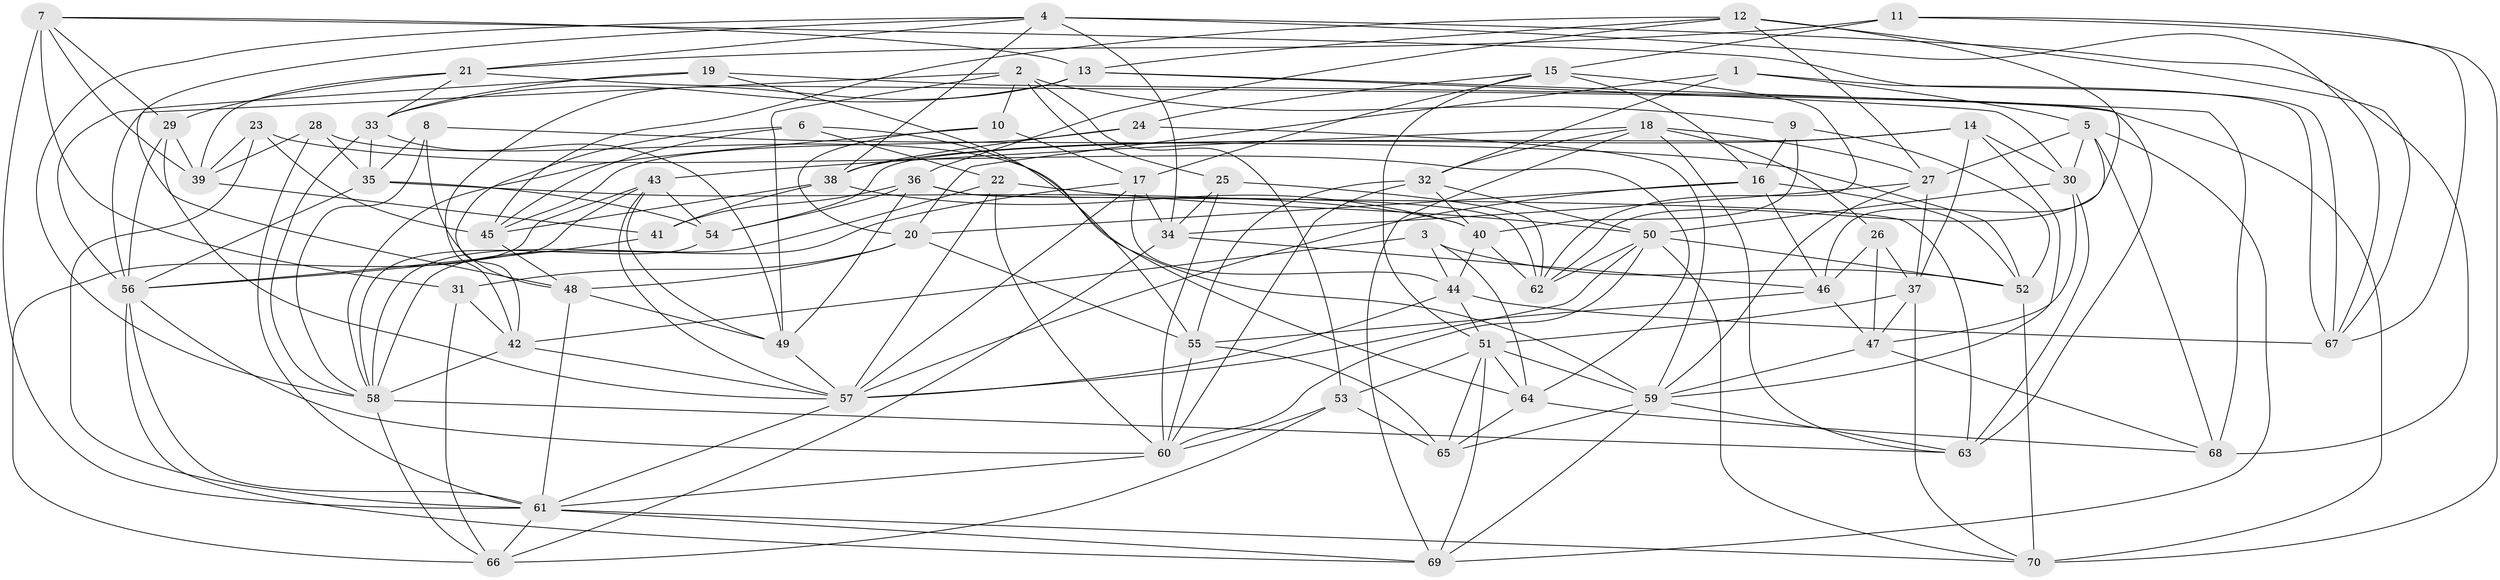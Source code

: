 // original degree distribution, {4: 1.0}
// Generated by graph-tools (version 1.1) at 2025/26/03/09/25 03:26:59]
// undirected, 70 vertices, 204 edges
graph export_dot {
graph [start="1"]
  node [color=gray90,style=filled];
  1;
  2;
  3;
  4;
  5;
  6;
  7;
  8;
  9;
  10;
  11;
  12;
  13;
  14;
  15;
  16;
  17;
  18;
  19;
  20;
  21;
  22;
  23;
  24;
  25;
  26;
  27;
  28;
  29;
  30;
  31;
  32;
  33;
  34;
  35;
  36;
  37;
  38;
  39;
  40;
  41;
  42;
  43;
  44;
  45;
  46;
  47;
  48;
  49;
  50;
  51;
  52;
  53;
  54;
  55;
  56;
  57;
  58;
  59;
  60;
  61;
  62;
  63;
  64;
  65;
  66;
  67;
  68;
  69;
  70;
  1 -- 5 [weight=1.0];
  1 -- 20 [weight=1.0];
  1 -- 32 [weight=1.0];
  1 -- 67 [weight=1.0];
  2 -- 9 [weight=1.0];
  2 -- 10 [weight=1.0];
  2 -- 25 [weight=1.0];
  2 -- 49 [weight=1.0];
  2 -- 53 [weight=1.0];
  2 -- 56 [weight=1.0];
  3 -- 42 [weight=1.0];
  3 -- 44 [weight=1.0];
  3 -- 52 [weight=1.0];
  3 -- 64 [weight=1.0];
  4 -- 21 [weight=1.0];
  4 -- 34 [weight=1.0];
  4 -- 38 [weight=1.0];
  4 -- 48 [weight=1.0];
  4 -- 58 [weight=1.0];
  4 -- 67 [weight=1.0];
  4 -- 68 [weight=2.0];
  5 -- 27 [weight=1.0];
  5 -- 30 [weight=1.0];
  5 -- 46 [weight=1.0];
  5 -- 68 [weight=1.0];
  5 -- 69 [weight=1.0];
  6 -- 22 [weight=1.0];
  6 -- 42 [weight=1.0];
  6 -- 45 [weight=1.0];
  6 -- 64 [weight=1.0];
  7 -- 13 [weight=1.0];
  7 -- 29 [weight=1.0];
  7 -- 31 [weight=1.0];
  7 -- 39 [weight=1.0];
  7 -- 61 [weight=1.0];
  7 -- 67 [weight=1.0];
  8 -- 35 [weight=1.0];
  8 -- 48 [weight=1.0];
  8 -- 52 [weight=1.0];
  8 -- 58 [weight=1.0];
  9 -- 16 [weight=1.0];
  9 -- 40 [weight=1.0];
  9 -- 52 [weight=1.0];
  10 -- 17 [weight=1.0];
  10 -- 20 [weight=1.0];
  10 -- 58 [weight=1.0];
  11 -- 15 [weight=1.0];
  11 -- 21 [weight=1.0];
  11 -- 67 [weight=1.0];
  11 -- 70 [weight=1.0];
  12 -- 13 [weight=1.0];
  12 -- 27 [weight=1.0];
  12 -- 36 [weight=1.0];
  12 -- 45 [weight=1.0];
  12 -- 62 [weight=1.0];
  12 -- 67 [weight=1.0];
  13 -- 30 [weight=1.0];
  13 -- 33 [weight=1.0];
  13 -- 42 [weight=1.0];
  13 -- 68 [weight=1.0];
  14 -- 30 [weight=1.0];
  14 -- 37 [weight=1.0];
  14 -- 38 [weight=1.0];
  14 -- 54 [weight=2.0];
  14 -- 59 [weight=1.0];
  15 -- 16 [weight=1.0];
  15 -- 17 [weight=1.0];
  15 -- 24 [weight=1.0];
  15 -- 51 [weight=1.0];
  15 -- 62 [weight=1.0];
  16 -- 20 [weight=1.0];
  16 -- 46 [weight=1.0];
  16 -- 52 [weight=1.0];
  16 -- 57 [weight=1.0];
  17 -- 34 [weight=1.0];
  17 -- 44 [weight=1.0];
  17 -- 57 [weight=1.0];
  17 -- 58 [weight=1.0];
  18 -- 26 [weight=1.0];
  18 -- 27 [weight=1.0];
  18 -- 32 [weight=1.0];
  18 -- 43 [weight=1.0];
  18 -- 63 [weight=1.0];
  18 -- 69 [weight=1.0];
  19 -- 33 [weight=1.0];
  19 -- 55 [weight=1.0];
  19 -- 56 [weight=1.0];
  19 -- 63 [weight=1.0];
  20 -- 31 [weight=1.0];
  20 -- 48 [weight=1.0];
  20 -- 55 [weight=1.0];
  21 -- 29 [weight=1.0];
  21 -- 33 [weight=1.0];
  21 -- 39 [weight=1.0];
  21 -- 70 [weight=1.0];
  22 -- 50 [weight=1.0];
  22 -- 57 [weight=1.0];
  22 -- 58 [weight=1.0];
  22 -- 60 [weight=2.0];
  23 -- 39 [weight=1.0];
  23 -- 45 [weight=1.0];
  23 -- 61 [weight=1.0];
  23 -- 64 [weight=1.0];
  24 -- 38 [weight=1.0];
  24 -- 45 [weight=1.0];
  24 -- 59 [weight=1.0];
  25 -- 34 [weight=1.0];
  25 -- 60 [weight=1.0];
  25 -- 62 [weight=1.0];
  26 -- 37 [weight=1.0];
  26 -- 46 [weight=1.0];
  26 -- 47 [weight=1.0];
  27 -- 34 [weight=1.0];
  27 -- 37 [weight=1.0];
  27 -- 59 [weight=1.0];
  28 -- 35 [weight=1.0];
  28 -- 39 [weight=1.0];
  28 -- 59 [weight=1.0];
  28 -- 61 [weight=1.0];
  29 -- 39 [weight=1.0];
  29 -- 56 [weight=2.0];
  29 -- 57 [weight=1.0];
  30 -- 47 [weight=1.0];
  30 -- 50 [weight=1.0];
  30 -- 63 [weight=1.0];
  31 -- 42 [weight=1.0];
  31 -- 66 [weight=1.0];
  32 -- 40 [weight=1.0];
  32 -- 50 [weight=1.0];
  32 -- 55 [weight=1.0];
  32 -- 60 [weight=1.0];
  33 -- 35 [weight=1.0];
  33 -- 49 [weight=1.0];
  33 -- 58 [weight=1.0];
  34 -- 46 [weight=1.0];
  34 -- 66 [weight=1.0];
  35 -- 40 [weight=1.0];
  35 -- 54 [weight=1.0];
  35 -- 56 [weight=1.0];
  36 -- 41 [weight=1.0];
  36 -- 49 [weight=1.0];
  36 -- 54 [weight=1.0];
  36 -- 62 [weight=1.0];
  36 -- 63 [weight=1.0];
  37 -- 47 [weight=1.0];
  37 -- 51 [weight=1.0];
  37 -- 70 [weight=1.0];
  38 -- 40 [weight=1.0];
  38 -- 41 [weight=1.0];
  38 -- 45 [weight=1.0];
  39 -- 41 [weight=1.0];
  40 -- 44 [weight=1.0];
  40 -- 62 [weight=1.0];
  41 -- 56 [weight=1.0];
  42 -- 57 [weight=1.0];
  42 -- 58 [weight=1.0];
  43 -- 49 [weight=1.0];
  43 -- 54 [weight=1.0];
  43 -- 56 [weight=1.0];
  43 -- 57 [weight=1.0];
  43 -- 66 [weight=1.0];
  44 -- 51 [weight=1.0];
  44 -- 57 [weight=1.0];
  44 -- 67 [weight=1.0];
  45 -- 48 [weight=1.0];
  46 -- 47 [weight=1.0];
  46 -- 55 [weight=1.0];
  47 -- 59 [weight=1.0];
  47 -- 68 [weight=1.0];
  48 -- 49 [weight=1.0];
  48 -- 61 [weight=1.0];
  49 -- 57 [weight=1.0];
  50 -- 52 [weight=1.0];
  50 -- 57 [weight=1.0];
  50 -- 60 [weight=1.0];
  50 -- 62 [weight=1.0];
  50 -- 70 [weight=1.0];
  51 -- 53 [weight=1.0];
  51 -- 59 [weight=1.0];
  51 -- 64 [weight=1.0];
  51 -- 65 [weight=1.0];
  51 -- 69 [weight=1.0];
  52 -- 70 [weight=1.0];
  53 -- 60 [weight=2.0];
  53 -- 65 [weight=1.0];
  53 -- 66 [weight=1.0];
  54 -- 58 [weight=1.0];
  55 -- 60 [weight=1.0];
  55 -- 65 [weight=1.0];
  56 -- 60 [weight=1.0];
  56 -- 61 [weight=1.0];
  56 -- 69 [weight=1.0];
  57 -- 61 [weight=1.0];
  58 -- 63 [weight=1.0];
  58 -- 66 [weight=1.0];
  59 -- 63 [weight=1.0];
  59 -- 65 [weight=2.0];
  59 -- 69 [weight=1.0];
  60 -- 61 [weight=1.0];
  61 -- 66 [weight=1.0];
  61 -- 69 [weight=1.0];
  61 -- 70 [weight=1.0];
  64 -- 65 [weight=1.0];
  64 -- 68 [weight=1.0];
}
